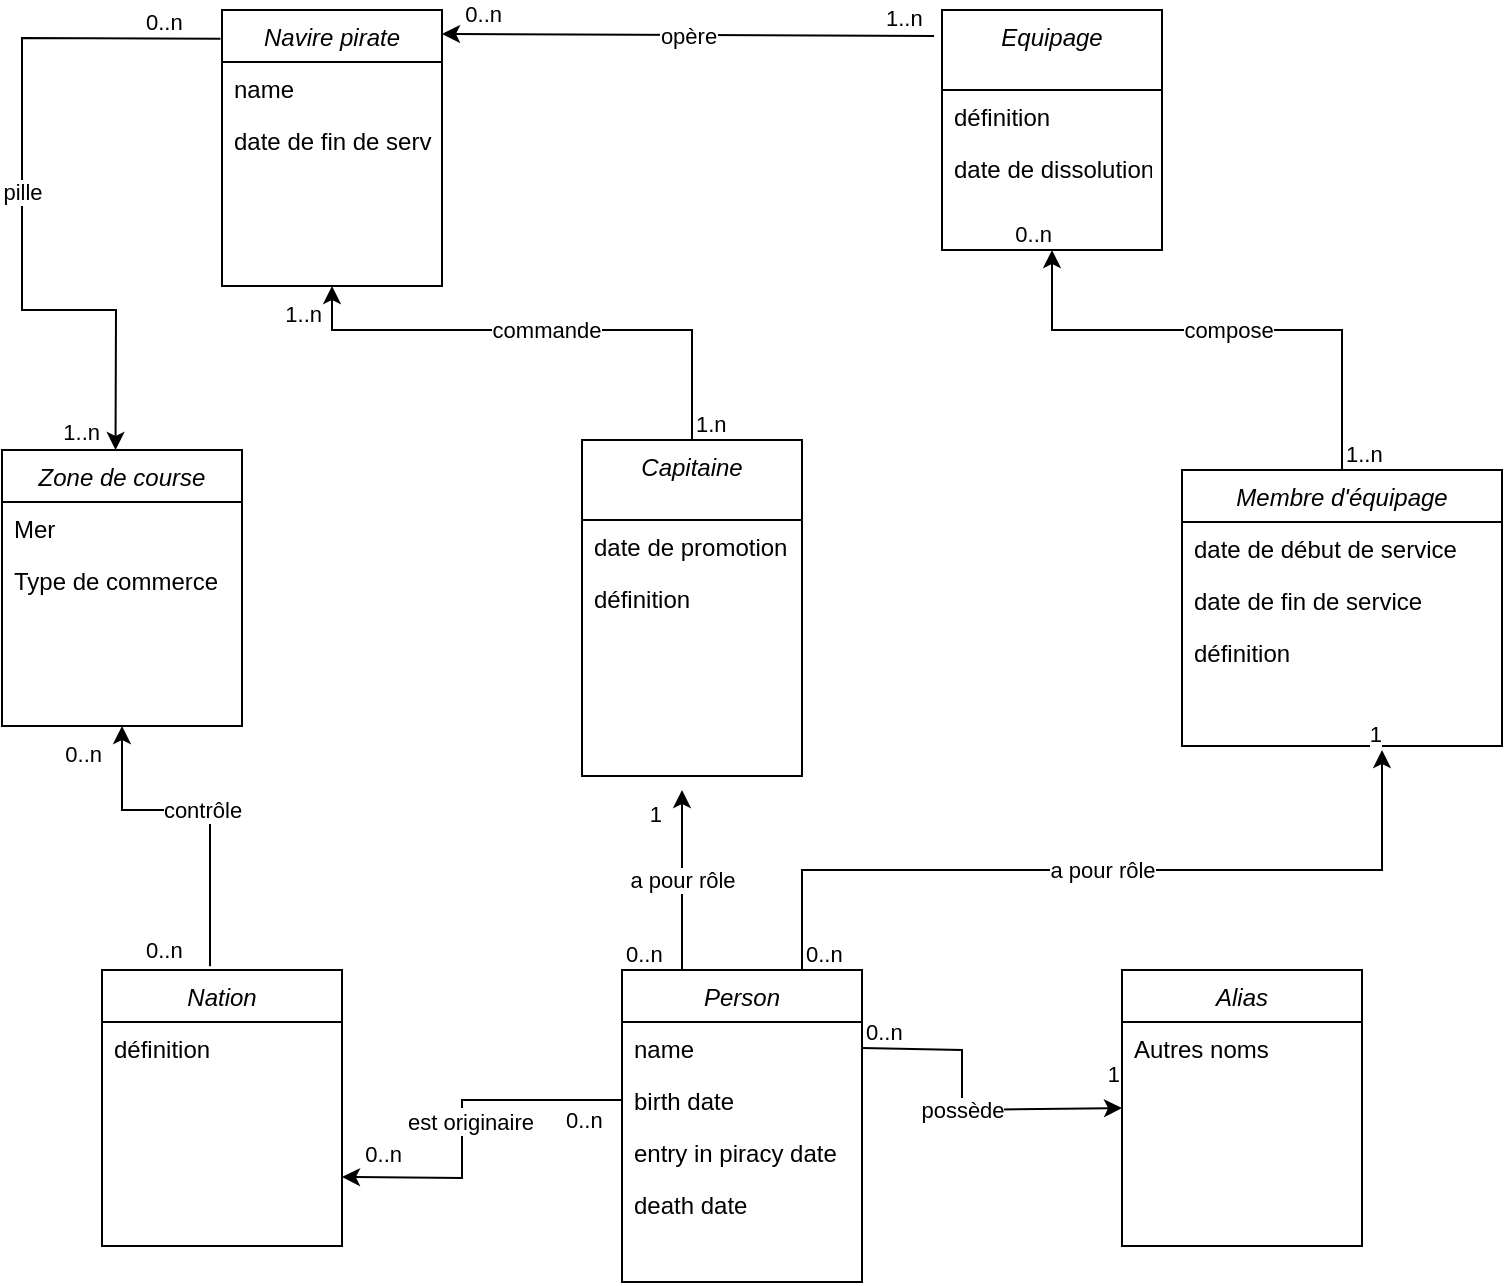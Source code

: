 <mxfile version="21.6.8" type="device">
  <diagram id="C5RBs43oDa-KdzZeNtuy" name="Page-1">
    <mxGraphModel dx="1418" dy="828" grid="1" gridSize="10" guides="1" tooltips="1" connect="1" arrows="1" fold="1" page="1" pageScale="1" pageWidth="1169" pageHeight="827" math="0" shadow="0">
      <root>
        <mxCell id="WIyWlLk6GJQsqaUBKTNV-0" />
        <mxCell id="WIyWlLk6GJQsqaUBKTNV-1" parent="WIyWlLk6GJQsqaUBKTNV-0" />
        <mxCell id="zkfFHV4jXpPFQw0GAbJ--0" value="Person" style="swimlane;fontStyle=2;align=center;verticalAlign=top;childLayout=stackLayout;horizontal=1;startSize=26;horizontalStack=0;resizeParent=1;resizeLast=0;collapsible=1;marginBottom=0;rounded=0;shadow=0;strokeWidth=1;" parent="WIyWlLk6GJQsqaUBKTNV-1" vertex="1">
          <mxGeometry x="510" y="560" width="120" height="156" as="geometry">
            <mxRectangle x="230" y="140" width="160" height="26" as="alternateBounds" />
          </mxGeometry>
        </mxCell>
        <mxCell id="zkfFHV4jXpPFQw0GAbJ--1" value="name" style="text;align=left;verticalAlign=top;spacingLeft=4;spacingRight=4;overflow=hidden;rotatable=0;points=[[0,0.5],[1,0.5]];portConstraint=eastwest;" parent="zkfFHV4jXpPFQw0GAbJ--0" vertex="1">
          <mxGeometry y="26" width="120" height="26" as="geometry" />
        </mxCell>
        <mxCell id="zkfFHV4jXpPFQw0GAbJ--2" value="birth date" style="text;align=left;verticalAlign=top;spacingLeft=4;spacingRight=4;overflow=hidden;rotatable=0;points=[[0,0.5],[1,0.5]];portConstraint=eastwest;rounded=0;shadow=0;html=0;" parent="zkfFHV4jXpPFQw0GAbJ--0" vertex="1">
          <mxGeometry y="52" width="120" height="26" as="geometry" />
        </mxCell>
        <mxCell id="zkfFHV4jXpPFQw0GAbJ--3" value="entry in piracy date" style="text;align=left;verticalAlign=top;spacingLeft=4;spacingRight=4;overflow=hidden;rotatable=0;points=[[0,0.5],[1,0.5]];portConstraint=eastwest;rounded=0;shadow=0;html=0;" parent="zkfFHV4jXpPFQw0GAbJ--0" vertex="1">
          <mxGeometry y="78" width="120" height="26" as="geometry" />
        </mxCell>
        <mxCell id="DzP4_-S1DueVoMuGfCK8-1" value="death date" style="text;align=left;verticalAlign=top;spacingLeft=4;spacingRight=4;overflow=hidden;rotatable=0;points=[[0,0.5],[1,0.5]];portConstraint=eastwest;rounded=0;shadow=0;html=0;" parent="zkfFHV4jXpPFQw0GAbJ--0" vertex="1">
          <mxGeometry y="104" width="120" height="26" as="geometry" />
        </mxCell>
        <mxCell id="Bw8D9-mf-STMI-rw64IU-9" value="Membre d&#39;équipage" style="swimlane;fontStyle=2;align=center;verticalAlign=top;childLayout=stackLayout;horizontal=1;startSize=26;horizontalStack=0;resizeParent=1;resizeLast=0;collapsible=1;marginBottom=0;rounded=0;shadow=0;strokeWidth=1;" parent="WIyWlLk6GJQsqaUBKTNV-1" vertex="1">
          <mxGeometry x="790" y="310" width="160" height="138" as="geometry">
            <mxRectangle x="230" y="140" width="160" height="26" as="alternateBounds" />
          </mxGeometry>
        </mxCell>
        <mxCell id="Bw8D9-mf-STMI-rw64IU-10" value="date de début de service" style="text;align=left;verticalAlign=top;spacingLeft=4;spacingRight=4;overflow=hidden;rotatable=0;points=[[0,0.5],[1,0.5]];portConstraint=eastwest;" parent="Bw8D9-mf-STMI-rw64IU-9" vertex="1">
          <mxGeometry y="26" width="160" height="26" as="geometry" />
        </mxCell>
        <mxCell id="Bw8D9-mf-STMI-rw64IU-11" value="date de fin de service" style="text;align=left;verticalAlign=top;spacingLeft=4;spacingRight=4;overflow=hidden;rotatable=0;points=[[0,0.5],[1,0.5]];portConstraint=eastwest;rounded=0;shadow=0;html=0;" parent="Bw8D9-mf-STMI-rw64IU-9" vertex="1">
          <mxGeometry y="52" width="160" height="26" as="geometry" />
        </mxCell>
        <mxCell id="HWupn3plxlUjyDcaGfsw-1" value="définition" style="text;align=left;verticalAlign=top;spacingLeft=4;spacingRight=4;overflow=hidden;rotatable=0;points=[[0,0.5],[1,0.5]];portConstraint=eastwest;rounded=0;shadow=0;html=0;" parent="Bw8D9-mf-STMI-rw64IU-9" vertex="1">
          <mxGeometry y="78" width="160" height="26" as="geometry" />
        </mxCell>
        <mxCell id="Bw8D9-mf-STMI-rw64IU-12" value="Zone de course" style="swimlane;fontStyle=2;align=center;verticalAlign=top;childLayout=stackLayout;horizontal=1;startSize=26;horizontalStack=0;resizeParent=1;resizeLast=0;collapsible=1;marginBottom=0;rounded=0;shadow=0;strokeWidth=1;" parent="WIyWlLk6GJQsqaUBKTNV-1" vertex="1">
          <mxGeometry x="200" y="300" width="120" height="138" as="geometry">
            <mxRectangle x="230" y="140" width="160" height="26" as="alternateBounds" />
          </mxGeometry>
        </mxCell>
        <mxCell id="Bw8D9-mf-STMI-rw64IU-13" value="Mer" style="text;align=left;verticalAlign=top;spacingLeft=4;spacingRight=4;overflow=hidden;rotatable=0;points=[[0,0.5],[1,0.5]];portConstraint=eastwest;" parent="Bw8D9-mf-STMI-rw64IU-12" vertex="1">
          <mxGeometry y="26" width="120" height="26" as="geometry" />
        </mxCell>
        <mxCell id="Bw8D9-mf-STMI-rw64IU-14" value="Type de commerce" style="text;align=left;verticalAlign=top;spacingLeft=4;spacingRight=4;overflow=hidden;rotatable=0;points=[[0,0.5],[1,0.5]];portConstraint=eastwest;rounded=0;shadow=0;html=0;" parent="Bw8D9-mf-STMI-rw64IU-12" vertex="1">
          <mxGeometry y="52" width="120" height="26" as="geometry" />
        </mxCell>
        <mxCell id="Bw8D9-mf-STMI-rw64IU-86" value="Capitaine" style="swimlane;fontStyle=2;align=center;verticalAlign=top;childLayout=stackLayout;horizontal=1;startSize=40;horizontalStack=0;resizeParent=1;resizeLast=0;collapsible=1;marginBottom=0;rounded=0;shadow=0;strokeWidth=1;" parent="WIyWlLk6GJQsqaUBKTNV-1" vertex="1">
          <mxGeometry x="490" y="295" width="110" height="168" as="geometry">
            <mxRectangle x="230" y="140" width="160" height="26" as="alternateBounds" />
          </mxGeometry>
        </mxCell>
        <mxCell id="Bw8D9-mf-STMI-rw64IU-87" value="date de promotion" style="text;align=left;verticalAlign=top;spacingLeft=4;spacingRight=4;overflow=hidden;rotatable=0;points=[[0,0.5],[1,0.5]];portConstraint=eastwest;" parent="Bw8D9-mf-STMI-rw64IU-86" vertex="1">
          <mxGeometry y="40" width="110" height="26" as="geometry" />
        </mxCell>
        <mxCell id="23pEZBA_K_OiY-OiHwUa-58" value="" style="endArrow=classic;html=1;rounded=0;exitX=0.25;exitY=0;exitDx=0;exitDy=0;" parent="Bw8D9-mf-STMI-rw64IU-86" source="zkfFHV4jXpPFQw0GAbJ--0" edge="1">
          <mxGeometry relative="1" as="geometry">
            <mxPoint x="-110" y="205" as="sourcePoint" />
            <mxPoint x="50" y="175" as="targetPoint" />
          </mxGeometry>
        </mxCell>
        <mxCell id="23pEZBA_K_OiY-OiHwUa-59" value="a pour rôle" style="edgeLabel;resizable=0;html=1;align=center;verticalAlign=middle;" parent="23pEZBA_K_OiY-OiHwUa-58" connectable="0" vertex="1">
          <mxGeometry relative="1" as="geometry" />
        </mxCell>
        <mxCell id="23pEZBA_K_OiY-OiHwUa-60" value="0..n" style="edgeLabel;resizable=0;html=1;align=left;verticalAlign=bottom;" parent="23pEZBA_K_OiY-OiHwUa-58" connectable="0" vertex="1">
          <mxGeometry x="-1" relative="1" as="geometry">
            <mxPoint x="-30" as="offset" />
          </mxGeometry>
        </mxCell>
        <mxCell id="23pEZBA_K_OiY-OiHwUa-61" value="1" style="edgeLabel;resizable=0;html=1;align=right;verticalAlign=bottom;" parent="23pEZBA_K_OiY-OiHwUa-58" connectable="0" vertex="1">
          <mxGeometry x="1" relative="1" as="geometry">
            <mxPoint x="-10" y="20" as="offset" />
          </mxGeometry>
        </mxCell>
        <mxCell id="HWupn3plxlUjyDcaGfsw-0" value="définition" style="text;align=left;verticalAlign=top;spacingLeft=4;spacingRight=4;overflow=hidden;rotatable=0;points=[[0,0.5],[1,0.5]];portConstraint=eastwest;" parent="Bw8D9-mf-STMI-rw64IU-86" vertex="1">
          <mxGeometry y="66" width="110" height="26" as="geometry" />
        </mxCell>
        <mxCell id="Bw8D9-mf-STMI-rw64IU-77" value="Navire pirate" style="swimlane;fontStyle=2;align=center;verticalAlign=top;childLayout=stackLayout;horizontal=1;startSize=26;horizontalStack=0;resizeParent=1;resizeLast=0;collapsible=1;marginBottom=0;rounded=0;shadow=0;strokeWidth=1;" parent="WIyWlLk6GJQsqaUBKTNV-1" vertex="1">
          <mxGeometry x="310" y="80" width="110" height="138" as="geometry">
            <mxRectangle x="230" y="140" width="160" height="26" as="alternateBounds" />
          </mxGeometry>
        </mxCell>
        <mxCell id="Bw8D9-mf-STMI-rw64IU-78" value="name" style="text;align=left;verticalAlign=top;spacingLeft=4;spacingRight=4;overflow=hidden;rotatable=0;points=[[0,0.5],[1,0.5]];portConstraint=eastwest;" parent="Bw8D9-mf-STMI-rw64IU-77" vertex="1">
          <mxGeometry y="26" width="110" height="26" as="geometry" />
        </mxCell>
        <mxCell id="Bw8D9-mf-STMI-rw64IU-80" style="edgeStyle=elbowEdgeStyle;rounded=0;orthogonalLoop=1;jettySize=auto;elbow=vertical;html=1;exitX=0;exitY=0.5;exitDx=0;exitDy=0;" parent="Bw8D9-mf-STMI-rw64IU-77" edge="1">
          <mxGeometry relative="1" as="geometry">
            <mxPoint y="65" as="sourcePoint" />
            <mxPoint y="65" as="targetPoint" />
          </mxGeometry>
        </mxCell>
        <mxCell id="23pEZBA_K_OiY-OiHwUa-53" value="date de fin de service" style="text;align=left;verticalAlign=top;spacingLeft=4;spacingRight=4;overflow=hidden;rotatable=0;points=[[0,0.5],[1,0.5]];portConstraint=eastwest;rounded=0;shadow=0;html=0;" parent="Bw8D9-mf-STMI-rw64IU-77" vertex="1">
          <mxGeometry y="52" width="110" height="26" as="geometry" />
        </mxCell>
        <mxCell id="Bw8D9-mf-STMI-rw64IU-128" value="Equipage" style="swimlane;fontStyle=2;align=center;verticalAlign=top;childLayout=stackLayout;horizontal=1;startSize=40;horizontalStack=0;resizeParent=1;resizeLast=0;collapsible=1;marginBottom=0;rounded=0;shadow=0;strokeWidth=1;" parent="WIyWlLk6GJQsqaUBKTNV-1" vertex="1">
          <mxGeometry x="670" y="80" width="110" height="120" as="geometry">
            <mxRectangle x="230" y="140" width="160" height="26" as="alternateBounds" />
          </mxGeometry>
        </mxCell>
        <mxCell id="Bw8D9-mf-STMI-rw64IU-129" value="définition" style="text;align=left;verticalAlign=top;spacingLeft=4;spacingRight=4;overflow=hidden;rotatable=0;points=[[0,0.5],[1,0.5]];portConstraint=eastwest;" parent="Bw8D9-mf-STMI-rw64IU-128" vertex="1">
          <mxGeometry y="40" width="110" height="26" as="geometry" />
        </mxCell>
        <mxCell id="HWupn3plxlUjyDcaGfsw-2" value="date de dissolution" style="text;align=left;verticalAlign=top;spacingLeft=4;spacingRight=4;overflow=hidden;rotatable=0;points=[[0,0.5],[1,0.5]];portConstraint=eastwest;" parent="Bw8D9-mf-STMI-rw64IU-128" vertex="1">
          <mxGeometry y="66" width="110" height="26" as="geometry" />
        </mxCell>
        <mxCell id="23pEZBA_K_OiY-OiHwUa-37" value="" style="endArrow=classic;html=1;rounded=0;exitX=0.75;exitY=0;exitDx=0;exitDy=0;" parent="WIyWlLk6GJQsqaUBKTNV-1" source="zkfFHV4jXpPFQw0GAbJ--0" edge="1">
          <mxGeometry relative="1" as="geometry">
            <mxPoint x="600" y="490" as="sourcePoint" />
            <mxPoint x="890" y="450" as="targetPoint" />
            <Array as="points">
              <mxPoint x="600" y="510" />
              <mxPoint x="890" y="510" />
            </Array>
          </mxGeometry>
        </mxCell>
        <mxCell id="23pEZBA_K_OiY-OiHwUa-38" value="a pour rôle" style="edgeLabel;resizable=0;html=1;align=center;verticalAlign=middle;" parent="23pEZBA_K_OiY-OiHwUa-37" connectable="0" vertex="1">
          <mxGeometry relative="1" as="geometry" />
        </mxCell>
        <mxCell id="23pEZBA_K_OiY-OiHwUa-39" value="0..n" style="edgeLabel;resizable=0;html=1;align=left;verticalAlign=bottom;" parent="23pEZBA_K_OiY-OiHwUa-37" connectable="0" vertex="1">
          <mxGeometry x="-1" relative="1" as="geometry" />
        </mxCell>
        <mxCell id="23pEZBA_K_OiY-OiHwUa-40" value="1" style="edgeLabel;resizable=0;html=1;align=right;verticalAlign=bottom;" parent="23pEZBA_K_OiY-OiHwUa-37" connectable="0" vertex="1">
          <mxGeometry x="1" relative="1" as="geometry" />
        </mxCell>
        <mxCell id="23pEZBA_K_OiY-OiHwUa-41" value="" style="endArrow=classic;html=1;rounded=0;exitX=0.5;exitY=0;exitDx=0;exitDy=0;entryX=0.5;entryY=1;entryDx=0;entryDy=0;" parent="WIyWlLk6GJQsqaUBKTNV-1" source="Bw8D9-mf-STMI-rw64IU-9" target="Bw8D9-mf-STMI-rw64IU-128" edge="1">
          <mxGeometry relative="1" as="geometry">
            <mxPoint x="500" y="360" as="sourcePoint" />
            <mxPoint x="660" y="360" as="targetPoint" />
            <Array as="points">
              <mxPoint x="870" y="240" />
              <mxPoint x="725" y="240" />
            </Array>
          </mxGeometry>
        </mxCell>
        <mxCell id="23pEZBA_K_OiY-OiHwUa-42" value="compose" style="edgeLabel;resizable=0;html=1;align=center;verticalAlign=middle;" parent="23pEZBA_K_OiY-OiHwUa-41" connectable="0" vertex="1">
          <mxGeometry relative="1" as="geometry" />
        </mxCell>
        <mxCell id="23pEZBA_K_OiY-OiHwUa-43" value="1..n" style="edgeLabel;resizable=0;html=1;align=left;verticalAlign=bottom;" parent="23pEZBA_K_OiY-OiHwUa-41" connectable="0" vertex="1">
          <mxGeometry x="-1" relative="1" as="geometry" />
        </mxCell>
        <mxCell id="23pEZBA_K_OiY-OiHwUa-44" value="0..n" style="edgeLabel;resizable=0;html=1;align=right;verticalAlign=bottom;" parent="23pEZBA_K_OiY-OiHwUa-41" connectable="0" vertex="1">
          <mxGeometry x="1" relative="1" as="geometry" />
        </mxCell>
        <mxCell id="23pEZBA_K_OiY-OiHwUa-45" value="" style="endArrow=classic;html=1;rounded=0;exitX=-0.036;exitY=0.108;exitDx=0;exitDy=0;exitPerimeter=0;entryX=1;entryY=0.087;entryDx=0;entryDy=0;entryPerimeter=0;" parent="WIyWlLk6GJQsqaUBKTNV-1" source="Bw8D9-mf-STMI-rw64IU-128" target="Bw8D9-mf-STMI-rw64IU-77" edge="1">
          <mxGeometry relative="1" as="geometry">
            <mxPoint x="500" y="360" as="sourcePoint" />
            <mxPoint x="660" y="360" as="targetPoint" />
          </mxGeometry>
        </mxCell>
        <mxCell id="23pEZBA_K_OiY-OiHwUa-46" value="opère" style="edgeLabel;resizable=0;html=1;align=center;verticalAlign=middle;" parent="23pEZBA_K_OiY-OiHwUa-45" connectable="0" vertex="1">
          <mxGeometry relative="1" as="geometry" />
        </mxCell>
        <mxCell id="23pEZBA_K_OiY-OiHwUa-47" value="1..n" style="edgeLabel;resizable=0;html=1;align=left;verticalAlign=bottom;" parent="23pEZBA_K_OiY-OiHwUa-45" connectable="0" vertex="1">
          <mxGeometry x="-1" relative="1" as="geometry">
            <mxPoint x="-26" as="offset" />
          </mxGeometry>
        </mxCell>
        <mxCell id="23pEZBA_K_OiY-OiHwUa-48" value="0..n" style="edgeLabel;resizable=0;html=1;align=right;verticalAlign=bottom;" parent="23pEZBA_K_OiY-OiHwUa-45" connectable="0" vertex="1">
          <mxGeometry x="1" relative="1" as="geometry">
            <mxPoint x="30" y="-2" as="offset" />
          </mxGeometry>
        </mxCell>
        <mxCell id="23pEZBA_K_OiY-OiHwUa-49" value="" style="endArrow=classic;html=1;rounded=0;exitX=0.5;exitY=0;exitDx=0;exitDy=0;entryX=0.5;entryY=1;entryDx=0;entryDy=0;" parent="WIyWlLk6GJQsqaUBKTNV-1" source="Bw8D9-mf-STMI-rw64IU-86" target="Bw8D9-mf-STMI-rw64IU-77" edge="1">
          <mxGeometry relative="1" as="geometry">
            <mxPoint x="500" y="360" as="sourcePoint" />
            <mxPoint x="660" y="360" as="targetPoint" />
            <Array as="points">
              <mxPoint x="545" y="240" />
              <mxPoint x="365" y="240" />
            </Array>
          </mxGeometry>
        </mxCell>
        <mxCell id="23pEZBA_K_OiY-OiHwUa-50" value="commande" style="edgeLabel;resizable=0;html=1;align=center;verticalAlign=middle;" parent="23pEZBA_K_OiY-OiHwUa-49" connectable="0" vertex="1">
          <mxGeometry relative="1" as="geometry" />
        </mxCell>
        <mxCell id="23pEZBA_K_OiY-OiHwUa-51" value="1.n" style="edgeLabel;resizable=0;html=1;align=left;verticalAlign=bottom;" parent="23pEZBA_K_OiY-OiHwUa-49" connectable="0" vertex="1">
          <mxGeometry x="-1" relative="1" as="geometry" />
        </mxCell>
        <mxCell id="23pEZBA_K_OiY-OiHwUa-52" value="1..n" style="edgeLabel;resizable=0;html=1;align=right;verticalAlign=bottom;" parent="23pEZBA_K_OiY-OiHwUa-49" connectable="0" vertex="1">
          <mxGeometry x="1" relative="1" as="geometry">
            <mxPoint x="-5" y="22" as="offset" />
          </mxGeometry>
        </mxCell>
        <mxCell id="23pEZBA_K_OiY-OiHwUa-54" value="" style="endArrow=classic;html=1;rounded=0;exitX=-0.007;exitY=0.104;exitDx=0;exitDy=0;exitPerimeter=0;entryX=0.473;entryY=0;entryDx=0;entryDy=0;entryPerimeter=0;" parent="WIyWlLk6GJQsqaUBKTNV-1" source="Bw8D9-mf-STMI-rw64IU-77" target="Bw8D9-mf-STMI-rw64IU-12" edge="1">
          <mxGeometry relative="1" as="geometry">
            <mxPoint x="380" y="180" as="sourcePoint" />
            <mxPoint x="540" y="180" as="targetPoint" />
            <Array as="points">
              <mxPoint x="210" y="94" />
              <mxPoint x="210" y="230" />
              <mxPoint x="257" y="230" />
            </Array>
          </mxGeometry>
        </mxCell>
        <mxCell id="23pEZBA_K_OiY-OiHwUa-55" value="pille" style="edgeLabel;resizable=0;html=1;align=center;verticalAlign=middle;" parent="23pEZBA_K_OiY-OiHwUa-54" connectable="0" vertex="1">
          <mxGeometry relative="1" as="geometry" />
        </mxCell>
        <mxCell id="23pEZBA_K_OiY-OiHwUa-56" value="0..n" style="edgeLabel;resizable=0;html=1;align=left;verticalAlign=bottom;" parent="23pEZBA_K_OiY-OiHwUa-54" connectable="0" vertex="1">
          <mxGeometry x="-1" relative="1" as="geometry">
            <mxPoint x="-39" as="offset" />
          </mxGeometry>
        </mxCell>
        <mxCell id="23pEZBA_K_OiY-OiHwUa-57" value="1..n" style="edgeLabel;resizable=0;html=1;align=right;verticalAlign=bottom;" parent="23pEZBA_K_OiY-OiHwUa-54" connectable="0" vertex="1">
          <mxGeometry x="1" relative="1" as="geometry">
            <mxPoint x="-7" as="offset" />
          </mxGeometry>
        </mxCell>
        <mxCell id="HWupn3plxlUjyDcaGfsw-3" value="Nation" style="swimlane;fontStyle=2;align=center;verticalAlign=top;childLayout=stackLayout;horizontal=1;startSize=26;horizontalStack=0;resizeParent=1;resizeLast=0;collapsible=1;marginBottom=0;rounded=0;shadow=0;strokeWidth=1;" parent="WIyWlLk6GJQsqaUBKTNV-1" vertex="1">
          <mxGeometry x="250" y="560" width="120" height="138" as="geometry">
            <mxRectangle x="230" y="140" width="160" height="26" as="alternateBounds" />
          </mxGeometry>
        </mxCell>
        <mxCell id="HWupn3plxlUjyDcaGfsw-4" value="définition" style="text;align=left;verticalAlign=top;spacingLeft=4;spacingRight=4;overflow=hidden;rotatable=0;points=[[0,0.5],[1,0.5]];portConstraint=eastwest;" parent="HWupn3plxlUjyDcaGfsw-3" vertex="1">
          <mxGeometry y="26" width="120" height="26" as="geometry" />
        </mxCell>
        <mxCell id="HWupn3plxlUjyDcaGfsw-6" value="" style="endArrow=classic;html=1;rounded=0;exitX=0.45;exitY=-0.014;exitDx=0;exitDy=0;exitPerimeter=0;entryX=0.5;entryY=1;entryDx=0;entryDy=0;" parent="WIyWlLk6GJQsqaUBKTNV-1" source="HWupn3plxlUjyDcaGfsw-3" target="Bw8D9-mf-STMI-rw64IU-12" edge="1">
          <mxGeometry relative="1" as="geometry">
            <mxPoint x="500" y="430" as="sourcePoint" />
            <mxPoint x="660" y="430" as="targetPoint" />
            <Array as="points">
              <mxPoint x="304" y="480" />
              <mxPoint x="260" y="480" />
            </Array>
          </mxGeometry>
        </mxCell>
        <mxCell id="HWupn3plxlUjyDcaGfsw-7" value="contrôle" style="edgeLabel;resizable=0;html=1;align=center;verticalAlign=middle;" parent="HWupn3plxlUjyDcaGfsw-6" connectable="0" vertex="1">
          <mxGeometry relative="1" as="geometry" />
        </mxCell>
        <mxCell id="HWupn3plxlUjyDcaGfsw-8" value="0..n" style="edgeLabel;resizable=0;html=1;align=left;verticalAlign=bottom;" parent="HWupn3plxlUjyDcaGfsw-6" connectable="0" vertex="1">
          <mxGeometry x="-1" relative="1" as="geometry">
            <mxPoint x="-34" as="offset" />
          </mxGeometry>
        </mxCell>
        <mxCell id="HWupn3plxlUjyDcaGfsw-9" value="0..n" style="edgeLabel;resizable=0;html=1;align=right;verticalAlign=bottom;" parent="HWupn3plxlUjyDcaGfsw-6" connectable="0" vertex="1">
          <mxGeometry x="1" relative="1" as="geometry">
            <mxPoint x="-10" y="22" as="offset" />
          </mxGeometry>
        </mxCell>
        <mxCell id="HWupn3plxlUjyDcaGfsw-10" value="" style="endArrow=classic;html=1;rounded=0;exitX=0;exitY=0.5;exitDx=0;exitDy=0;entryX=1;entryY=0.75;entryDx=0;entryDy=0;" parent="WIyWlLk6GJQsqaUBKTNV-1" source="zkfFHV4jXpPFQw0GAbJ--2" target="HWupn3plxlUjyDcaGfsw-3" edge="1">
          <mxGeometry relative="1" as="geometry">
            <mxPoint x="510" y="700" as="sourcePoint" />
            <mxPoint x="370" y="650" as="targetPoint" />
            <Array as="points">
              <mxPoint x="430" y="625" />
              <mxPoint x="430" y="664" />
            </Array>
          </mxGeometry>
        </mxCell>
        <mxCell id="HWupn3plxlUjyDcaGfsw-11" value="a" style="edgeLabel;resizable=0;html=1;align=center;verticalAlign=middle;" parent="HWupn3plxlUjyDcaGfsw-10" connectable="0" vertex="1">
          <mxGeometry relative="1" as="geometry" />
        </mxCell>
        <mxCell id="HWupn3plxlUjyDcaGfsw-12" value="0..n" style="edgeLabel;resizable=0;html=1;align=left;verticalAlign=bottom;" parent="HWupn3plxlUjyDcaGfsw-10" connectable="0" vertex="1">
          <mxGeometry x="-1" relative="1" as="geometry">
            <mxPoint x="-30" y="18" as="offset" />
          </mxGeometry>
        </mxCell>
        <mxCell id="HWupn3plxlUjyDcaGfsw-13" value="0..n" style="edgeLabel;resizable=0;html=1;align=right;verticalAlign=bottom;" parent="HWupn3plxlUjyDcaGfsw-10" connectable="0" vertex="1">
          <mxGeometry x="1" relative="1" as="geometry">
            <mxPoint x="30" y="-3" as="offset" />
          </mxGeometry>
        </mxCell>
        <mxCell id="HWupn3plxlUjyDcaGfsw-14" value="est originaire" style="edgeLabel;html=1;align=center;verticalAlign=middle;resizable=0;points=[];" parent="HWupn3plxlUjyDcaGfsw-10" vertex="1" connectable="0">
          <mxGeometry x="0.017" y="4" relative="1" as="geometry">
            <mxPoint as="offset" />
          </mxGeometry>
        </mxCell>
        <mxCell id="HWupn3plxlUjyDcaGfsw-15" value="Alias" style="swimlane;fontStyle=2;align=center;verticalAlign=top;childLayout=stackLayout;horizontal=1;startSize=26;horizontalStack=0;resizeParent=1;resizeLast=0;collapsible=1;marginBottom=0;rounded=0;shadow=0;strokeWidth=1;" parent="WIyWlLk6GJQsqaUBKTNV-1" vertex="1">
          <mxGeometry x="760" y="560" width="120" height="138" as="geometry">
            <mxRectangle x="230" y="140" width="160" height="26" as="alternateBounds" />
          </mxGeometry>
        </mxCell>
        <mxCell id="HWupn3plxlUjyDcaGfsw-16" value="Autres noms" style="text;align=left;verticalAlign=top;spacingLeft=4;spacingRight=4;overflow=hidden;rotatable=0;points=[[0,0.5],[1,0.5]];portConstraint=eastwest;" parent="HWupn3plxlUjyDcaGfsw-15" vertex="1">
          <mxGeometry y="26" width="120" height="26" as="geometry" />
        </mxCell>
        <mxCell id="HWupn3plxlUjyDcaGfsw-17" value="" style="endArrow=classic;html=1;rounded=0;exitX=1;exitY=0.5;exitDx=0;exitDy=0;entryX=0;entryY=0.5;entryDx=0;entryDy=0;" parent="WIyWlLk6GJQsqaUBKTNV-1" source="zkfFHV4jXpPFQw0GAbJ--1" target="HWupn3plxlUjyDcaGfsw-15" edge="1">
          <mxGeometry relative="1" as="geometry">
            <mxPoint x="680" y="650" as="sourcePoint" />
            <mxPoint x="840" y="650" as="targetPoint" />
            <Array as="points">
              <mxPoint x="680" y="600" />
              <mxPoint x="680" y="630" />
            </Array>
          </mxGeometry>
        </mxCell>
        <mxCell id="HWupn3plxlUjyDcaGfsw-18" value="possède" style="edgeLabel;resizable=0;html=1;align=center;verticalAlign=middle;" parent="HWupn3plxlUjyDcaGfsw-17" connectable="0" vertex="1">
          <mxGeometry relative="1" as="geometry" />
        </mxCell>
        <mxCell id="HWupn3plxlUjyDcaGfsw-19" value="0..n" style="edgeLabel;resizable=0;html=1;align=left;verticalAlign=bottom;" parent="HWupn3plxlUjyDcaGfsw-17" connectable="0" vertex="1">
          <mxGeometry x="-1" relative="1" as="geometry" />
        </mxCell>
        <mxCell id="HWupn3plxlUjyDcaGfsw-20" value="1" style="edgeLabel;resizable=0;html=1;align=right;verticalAlign=bottom;" parent="HWupn3plxlUjyDcaGfsw-17" connectable="0" vertex="1">
          <mxGeometry x="1" relative="1" as="geometry">
            <mxPoint y="-9" as="offset" />
          </mxGeometry>
        </mxCell>
      </root>
    </mxGraphModel>
  </diagram>
</mxfile>
